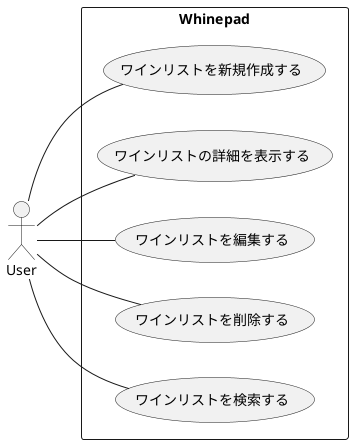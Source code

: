@startuml
left to right direction
skinparam packageStyle rectangle
actor User
rectangle Whinepad {
  User -- (ワインリストを新規作成する)
  User -- (ワインリストの詳細を表示する)
  User -- (ワインリストを編集する)
  User -- (ワインリストを削除する)
  User -- (ワインリストを検索する)
}
@enduml